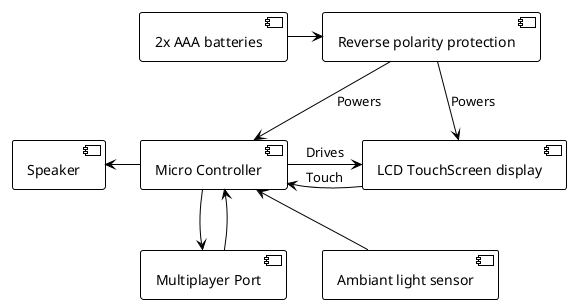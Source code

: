@startuml electric_diagram

!theme plain

component "2x AAA batteries" as batt
component "Reverse polarity protection" as rev

batt -> rev

component "Micro Controller" as uc

batt -[hidden]down-> uc
rev --> uc : Powers

component "LCD TouchScreen display" as lcd

rev --> lcd : Powers
uc -> lcd : Drives
lcd -> uc : Touch

component "Multiplayer Port" as multi

uc -down-> multi
multi --> uc

component "Speaker" as hp

uc -left-> hp

component "Ambiant light sensor" as ldr

multi -[hidden]right->ldr
ldr --> uc

@enduml
